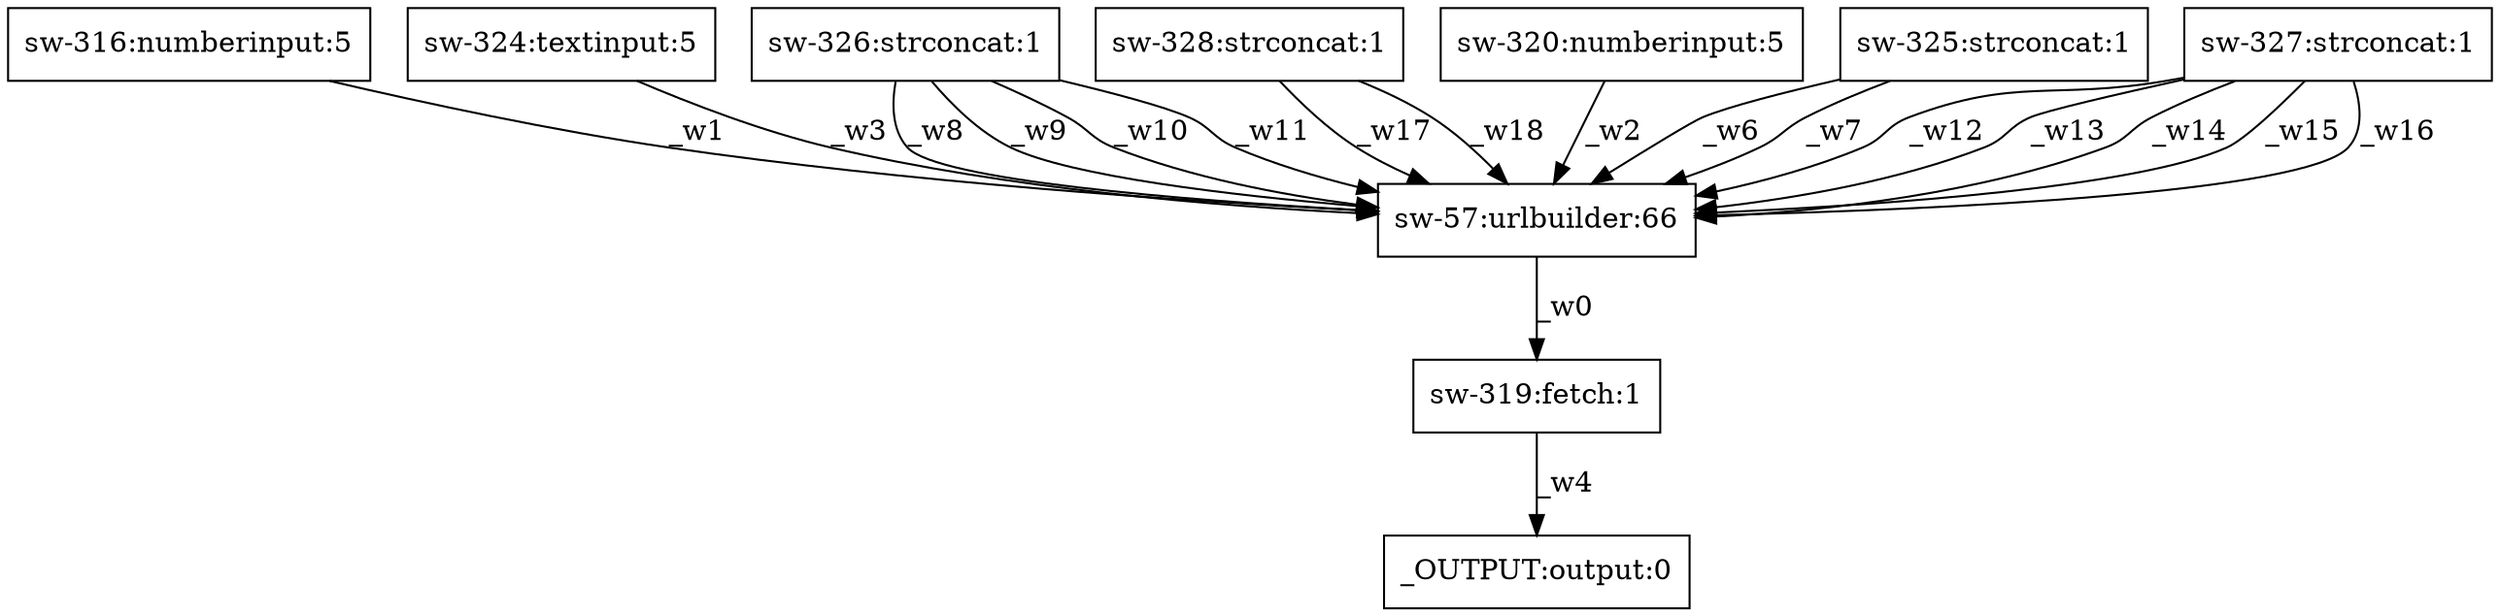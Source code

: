 digraph test1 { node [shape=box] "sw-57" [label="sw-57:urlbuilder:66"];"_OUTPUT" [label="_OUTPUT:output:0"];"sw-316" [label="sw-316:numberinput:5"];"sw-324" [label="sw-324:textinput:5"];"sw-319" [label="sw-319:fetch:1"];"sw-326" [label="sw-326:strconcat:1"];"sw-328" [label="sw-328:strconcat:1"];"sw-320" [label="sw-320:numberinput:5"];"sw-325" [label="sw-325:strconcat:1"];"sw-327" [label="sw-327:strconcat:1"];"sw-57" -> "sw-319" [label="_w0"];"sw-316" -> "sw-57" [label="_w1"];"sw-320" -> "sw-57" [label="_w2"];"sw-324" -> "sw-57" [label="_w3"];"sw-319" -> "_OUTPUT" [label="_w4"];"sw-325" -> "sw-57" [label="_w6"];"sw-325" -> "sw-57" [label="_w7"];"sw-326" -> "sw-57" [label="_w8"];"sw-326" -> "sw-57" [label="_w9"];"sw-326" -> "sw-57" [label="_w10"];"sw-326" -> "sw-57" [label="_w11"];"sw-327" -> "sw-57" [label="_w12"];"sw-327" -> "sw-57" [label="_w13"];"sw-327" -> "sw-57" [label="_w14"];"sw-327" -> "sw-57" [label="_w15"];"sw-327" -> "sw-57" [label="_w16"];"sw-328" -> "sw-57" [label="_w17"];"sw-328" -> "sw-57" [label="_w18"];}